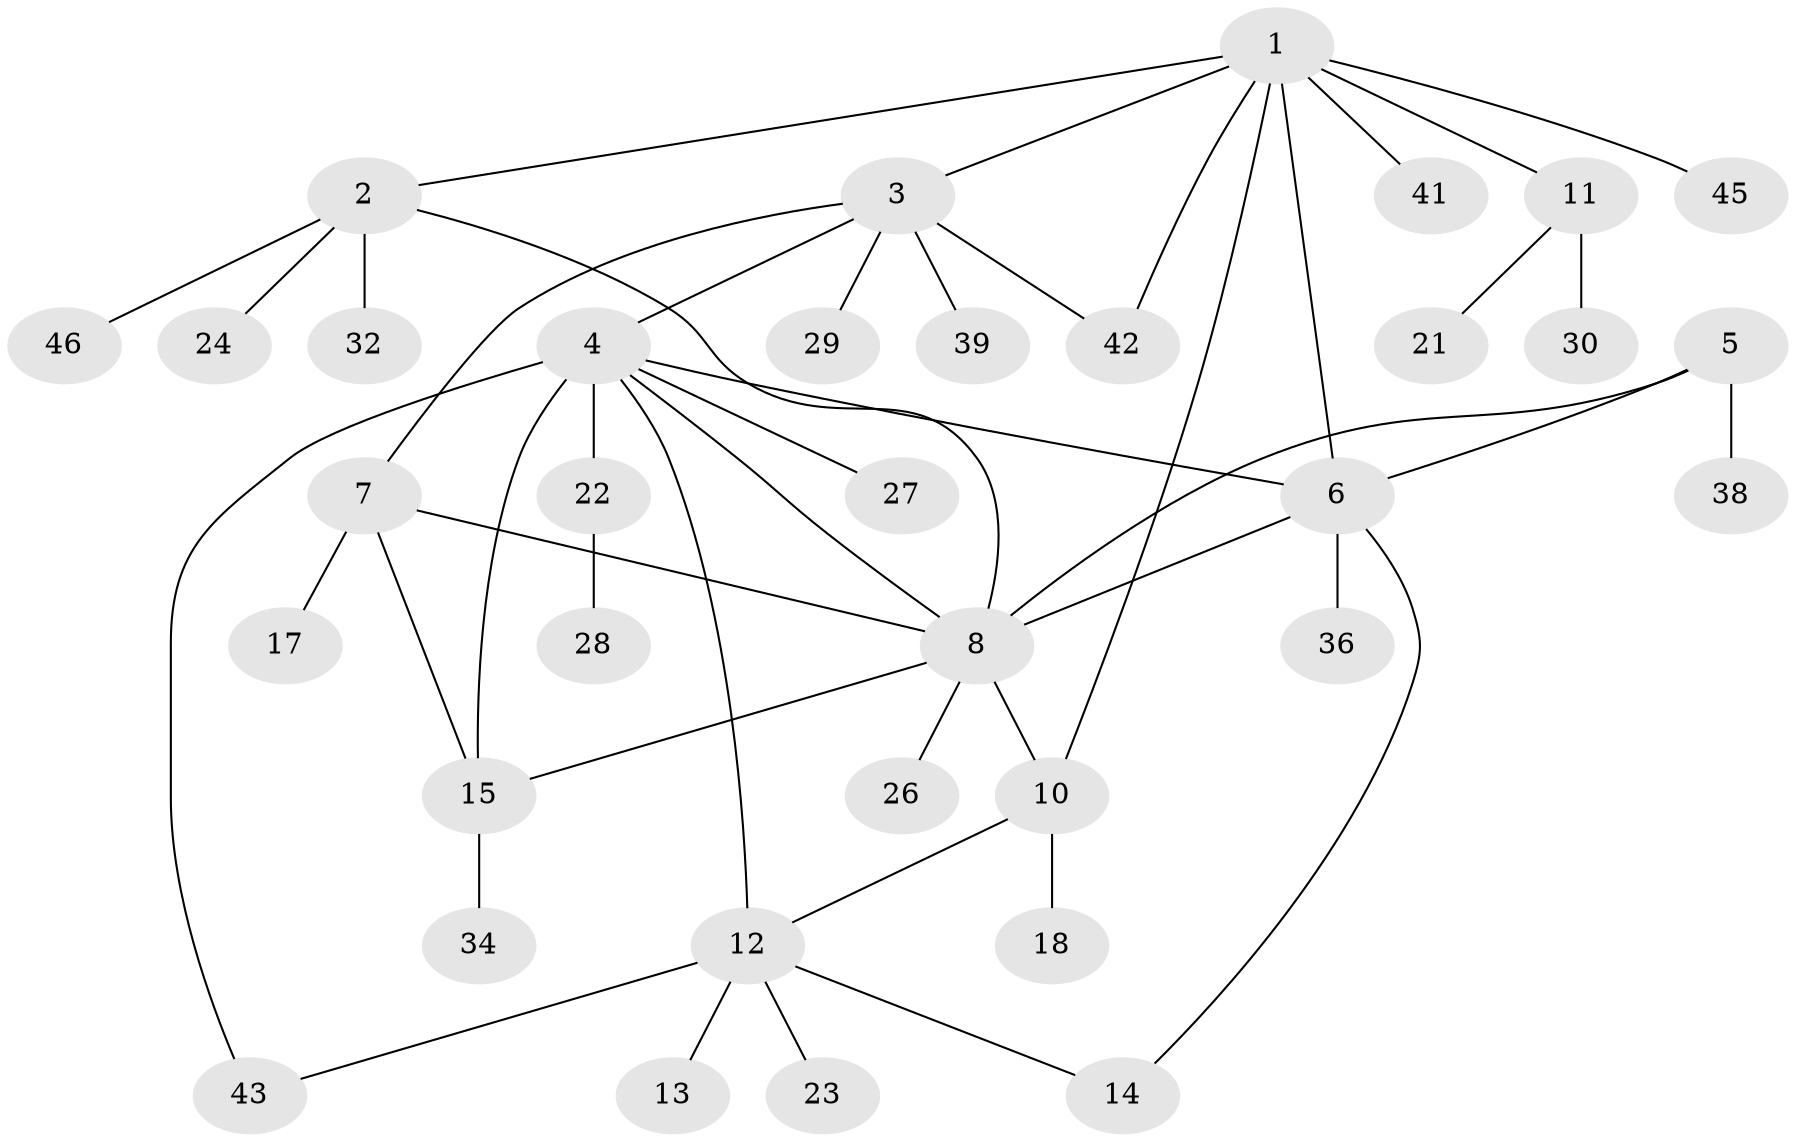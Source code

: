 // original degree distribution, {9: 0.04, 6: 0.04, 5: 0.08, 4: 0.06, 7: 0.02, 2: 0.18, 1: 0.52, 3: 0.06}
// Generated by graph-tools (version 1.1) at 2025/42/03/06/25 10:42:14]
// undirected, 35 vertices, 46 edges
graph export_dot {
graph [start="1"]
  node [color=gray90,style=filled];
  1 [super="+44"];
  2 [super="+48"];
  3 [super="+31"];
  4 [super="+37"];
  5 [super="+49"];
  6 [super="+33"];
  7 [super="+19"];
  8 [super="+9"];
  10;
  11 [super="+20"];
  12 [super="+16"];
  13;
  14;
  15 [super="+25"];
  17;
  18 [super="+40"];
  21;
  22 [super="+50"];
  23 [super="+35"];
  24;
  26;
  27;
  28;
  29;
  30;
  32;
  34;
  36;
  38;
  39;
  41;
  42;
  43;
  45 [super="+47"];
  46;
  1 -- 2;
  1 -- 3;
  1 -- 6;
  1 -- 10;
  1 -- 11;
  1 -- 41;
  1 -- 42;
  1 -- 45;
  2 -- 8;
  2 -- 24;
  2 -- 32;
  2 -- 46;
  3 -- 4;
  3 -- 7;
  3 -- 29;
  3 -- 42;
  3 -- 39;
  4 -- 6;
  4 -- 12;
  4 -- 15;
  4 -- 22;
  4 -- 27;
  4 -- 43;
  4 -- 8;
  5 -- 6;
  5 -- 38;
  5 -- 8;
  6 -- 8;
  6 -- 14;
  6 -- 36;
  7 -- 8;
  7 -- 15;
  7 -- 17;
  8 -- 26;
  8 -- 10;
  8 -- 15;
  10 -- 12;
  10 -- 18;
  11 -- 21;
  11 -- 30;
  12 -- 13;
  12 -- 23;
  12 -- 43;
  12 -- 14;
  15 -- 34;
  22 -- 28;
}
